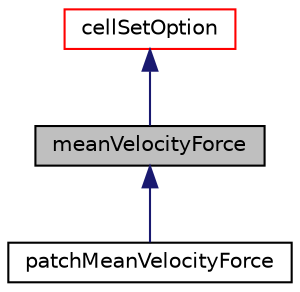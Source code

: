 digraph "meanVelocityForce"
{
  bgcolor="transparent";
  edge [fontname="Helvetica",fontsize="10",labelfontname="Helvetica",labelfontsize="10"];
  node [fontname="Helvetica",fontsize="10",shape=record];
  Node1 [label="meanVelocityForce",height=0.2,width=0.4,color="black", fillcolor="grey75", style="filled", fontcolor="black"];
  Node2 -> Node1 [dir="back",color="midnightblue",fontsize="10",style="solid",fontname="Helvetica"];
  Node2 [label="cellSetOption",height=0.2,width=0.4,color="red",URL="$a00228.html",tooltip="Cell-set options abtract base class. Provides a base set of controls, e.g. "];
  Node1 -> Node3 [dir="back",color="midnightblue",fontsize="10",style="solid",fontname="Helvetica"];
  Node3 [label="patchMeanVelocityForce",height=0.2,width=0.4,color="black",URL="$a01808.html",tooltip="Calculates and applies the force necessary to maintain the specified mean velocity averaged over the ..."];
}
